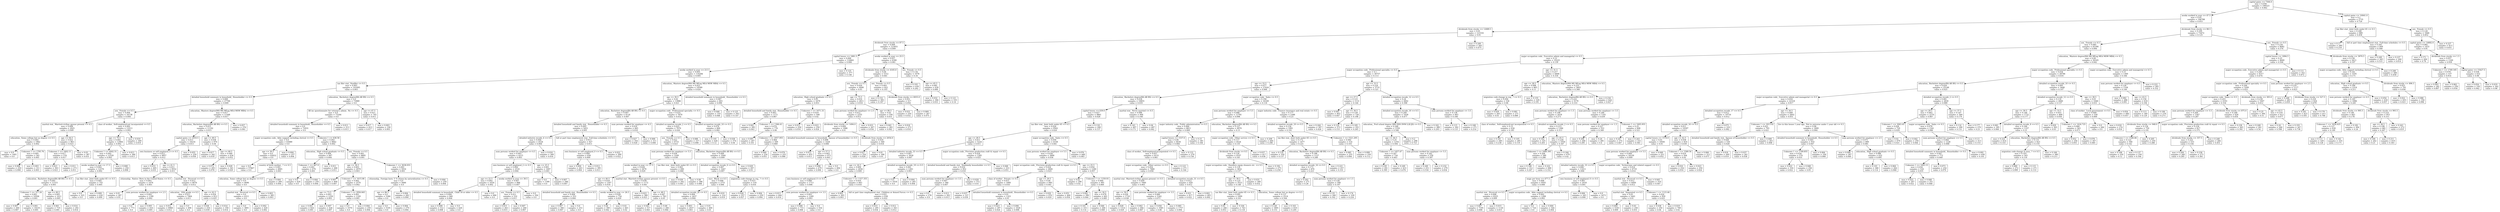 digraph Tree {
node [shape=box] ;
0 [label="capital gains <= 7364.0\nmse = 0.058\nsamples = 199523\nvalue = 0.062"] ;
1 [label="weeks worked in year <= 47.5\nmse = 0.05\nsamples = 196788\nvalue = 0.053"] ;
0 -> 1 [labeldistance=2.5, labelangle=45, headlabel="True"] ;
2 [label="dividends from stocks <= 12689.5\nmse = 0.01\nsamples = 123316\nvalue = 0.01"] ;
1 -> 2 ;
3 [label="dividends from stocks <= 87.5\nmse = 0.009\nsamples = 123051\nvalue = 0.009"] ;
2 -> 3 ;
4 [label="capital losses <= 1881.5\nmse = 0.006\nsamples = 116661\nvalue = 0.006"] ;
3 -> 4 ;
5 [label="weeks worked in year <= 23.5\nmse = 0.005\nsamples = 116284\nvalue = 0.005"] ;
4 -> 5 ;
6 [label="tax filer stat_ Nonfiler <= 0.5\nmse = 0.003\nsamples = 101695\nvalue = 0.003"] ;
5 -> 6 ;
7 [label="detailed household summary in household_ Householder <= 0.5\nmse = 0.009\nsamples = 27706\nvalue = 0.009"] ;
6 -> 7 ;
8 [label="sex_ Female <= 0.5\nmse = 0.004\nsamples = 16138\nvalue = 0.004"] ;
7 -> 8 ;
9 [label="marital stat_ Married-civilian spouse present <= 0.5\nmse = 0.008\nsamples = 2925\nvalue = 0.009"] ;
8 -> 9 ;
10 [label="education_ Some college but no degree <= 0.5\nmse = 0.002\nsamples = 1962\nvalue = 0.002"] ;
9 -> 10 ;
11 [label="mse = 0.0\nsamples = 1401\nvalue = 0.0"] ;
10 -> 11 ;
12 [label="Unknown 1 <= 1795.76\nmse = 0.005\nsamples = 561\nvalue = 0.005"] ;
10 -> 12 ;
13 [label="mse = 0.008\nsamples = 250\nvalue = 0.008"] ;
12 -> 13 ;
14 [label="mse = 0.003\nsamples = 311\nvalue = 0.003"] ;
12 -> 14 ;
15 [label="age <= 64.5\nmse = 0.022\nsamples = 963\nvalue = 0.023"] ;
9 -> 15 ;
16 [label="Unknown 1 <= 1602.11\nmse = 0.017\nsamples = 576\nvalue = 0.017"] ;
15 -> 16 ;
17 [label="mse = 0.023\nsamples = 303\nvalue = 0.023"] ;
16 -> 17 ;
18 [label="mse = 0.011\nsamples = 273\nvalue = 0.011"] ;
16 -> 18 ;
19 [label="mse = 0.03\nsamples = 387\nvalue = 0.031"] ;
15 -> 19 ;
20 [label="class of worker_ Self-employed-not incorporated <= 0.5\nmse = 0.002\nsamples = 13213\nvalue = 0.002"] ;
8 -> 20 ;
21 [label="age <= 79.5\nmse = 0.002\nsamples = 12904\nvalue = 0.002"] ;
20 -> 21 ;
22 [label="Unknown 1 <= 4042.51\nmse = 0.002\nsamples = 12520\nvalue = 0.002"] ;
21 -> 22 ;
23 [label="weeks worked in year <= 17.5\nmse = 0.002\nsamples = 12270\nvalue = 0.002"] ;
22 -> 23 ;
24 [label="education_ Bachelors degree(BA AB BS) <= 0.5\nmse = 0.001\nsamples = 11515\nvalue = 0.001"] ;
23 -> 24 ;
25 [label="Unknown 1 <= 317.24\nmse = 0.001\nsamples = 10504\nvalue = 0.001"] ;
24 -> 25 ;
26 [label="mse = 0.007\nsamples = 269\nvalue = 0.007"] ;
25 -> 26 ;
27 [label="mse = 0.001\nsamples = 10235\nvalue = 0.001"] ;
25 -> 27 ;
28 [label="age <= 49.5\nmse = 0.005\nsamples = 1011\nvalue = 0.005"] ;
24 -> 28 ;
29 [label="mse = 0.001\nsamples = 719\nvalue = 0.001"] ;
28 -> 29 ;
30 [label="mse = 0.014\nsamples = 292\nvalue = 0.014"] ;
28 -> 30 ;
31 [label="tax filer stat_ Joint both under 65 <= 0.5\nmse = 0.005\nsamples = 755\nvalue = 0.005"] ;
23 -> 31 ;
32 [label="mse = 0.0\nsamples = 325\nvalue = 0.0"] ;
31 -> 32 ;
33 [label="mse = 0.009\nsamples = 430\nvalue = 0.009"] ;
31 -> 33 ;
34 [label="mse = 0.008\nsamples = 250\nvalue = 0.008"] ;
22 -> 34 ;
35 [label="mse = 0.013\nsamples = 384\nvalue = 0.013"] ;
21 -> 35 ;
36 [label="mse = 0.019\nsamples = 309\nvalue = 0.019"] ;
20 -> 36 ;
37 [label="education_ Masters degree(MA MS MEng MEd MSW MBA) <= 0.5\nmse = 0.017\nsamples = 11568\nvalue = 0.017"] ;
7 -> 37 ;
38 [label="education_ Bachelors degree(BA AB BS) <= 0.5\nmse = 0.015\nsamples = 11192\nvalue = 0.015"] ;
37 -> 38 ;
39 [label="capital gains <= 2910.5\nmse = 0.013\nsamples = 10216\nvalue = 0.013"] ;
38 -> 39 ;
40 [label="own business or self employed_0 <= 0.5\nmse = 0.012\nsamples = 9957\nvalue = 0.012"] ;
39 -> 40 ;
41 [label="mse = 0.033\nsamples = 405\nvalue = 0.035"] ;
40 -> 41 ;
42 [label="age <= 41.5\nmse = 0.011\nsamples = 9552\nvalue = 0.011"] ;
40 -> 42 ;
43 [label="citizenship_ Native- Born in the United States <= 0.5\nmse = 0.003\nsamples = 1476\nvalue = 0.003"] ;
42 -> 43 ;
44 [label="mse = 0.01\nsamples = 287\nvalue = 0.01"] ;
43 -> 44 ;
45 [label="num persons worked for employer <= 2.5\nmse = 0.002\nsamples = 1189\nvalue = 0.002"] ;
43 -> 45 ;
46 [label="mse = 0.0\nsamples = 773\nvalue = 0.0"] ;
45 -> 46 ;
47 [label="mse = 0.005\nsamples = 416\nvalue = 0.005"] ;
45 -> 47 ;
48 [label="marital stat_ Divorced <= 0.5\nmse = 0.012\nsamples = 8076\nvalue = 0.012"] ;
42 -> 48 ;
49 [label="education_ 10th grade <= 0.5\nmse = 0.011\nsamples = 7464\nvalue = 0.011"] ;
48 -> 49 ;
50 [label="mse = 0.012\nsamples = 6968\nvalue = 0.012"] ;
49 -> 50 ;
51 [label="mse = 0.0\nsamples = 496\nvalue = 0.0"] ;
49 -> 51 ;
52 [label="age <= 62.5\nmse = 0.024\nsamples = 612\nvalue = 0.025"] ;
48 -> 52 ;
53 [label="mse = 0.038\nsamples = 254\nvalue = 0.039"] ;
52 -> 53 ;
54 [label="mse = 0.014\nsamples = 358\nvalue = 0.014"] ;
52 -> 54 ;
55 [label="mse = 0.055\nsamples = 259\nvalue = 0.058"] ;
39 -> 55 ;
56 [label="age <= 49.5\nmse = 0.038\nsamples = 976\nvalue = 0.04"] ;
38 -> 56 ;
57 [label="mse = 0.017\nsamples = 342\nvalue = 0.018"] ;
56 -> 57 ;
58 [label="age <= 68.5\nmse = 0.049\nsamples = 634\nvalue = 0.052"] ;
56 -> 58 ;
59 [label="mse = 0.072\nsamples = 293\nvalue = 0.078"] ;
58 -> 59 ;
60 [label="mse = 0.028\nsamples = 341\nvalue = 0.029"] ;
58 -> 60 ;
61 [label="mse = 0.057\nsamples = 376\nvalue = 0.061"] ;
37 -> 61 ;
62 [label="education_ Bachelors degree(BA AB BS) <= 0.5\nmse = 0.0\nsamples = 73989\nvalue = 0.0"] ;
6 -> 62 ;
63 [label="fill inc questionnaire for veteran's admin_ No <= 0.5\nmse = 0.0\nsamples = 73244\nvalue = 0.0"] ;
62 -> 63 ;
64 [label="detailed household summary in household_ Householder <= 0.5\nmse = 0.0\nsamples = 72931\nvalue = 0.0"] ;
63 -> 64 ;
65 [label="major occupation code_ Adm support including clerical <= 0.5\nmse = 0.0\nsamples = 63089\nvalue = 0.0"] ;
64 -> 65 ;
66 [label="age <= 30.5\nmse = 0.0\nsamples = 62832\nvalue = 0.0"] ;
65 -> 66 ;
67 [label="mse = 0.0\nsamples = 57867\nvalue = 0.0"] ;
66 -> 67 ;
68 [label="country of birth mother_ ? <= 0.5\nmse = 0.001\nsamples = 4965\nvalue = 0.001"] ;
66 -> 68 ;
69 [label="education_ Some college but no degree <= 0.5\nmse = 0.0\nsamples = 4696\nvalue = 0.0"] ;
68 -> 69 ;
70 [label="marital stat_ Divorced <= 0.5\nmse = 0.0\nsamples = 4311\nvalue = 0.0"] ;
69 -> 70 ;
71 [label="mse = 0.0\nsamples = 3891\nvalue = 0.0"] ;
70 -> 71 ;
72 [label="mse = 0.002\nsamples = 420\nvalue = 0.002"] ;
70 -> 72 ;
73 [label="mse = 0.003\nsamples = 385\nvalue = 0.003"] ;
69 -> 73 ;
74 [label="mse = 0.004\nsamples = 269\nvalue = 0.004"] ;
68 -> 74 ;
75 [label="mse = 0.004\nsamples = 257\nvalue = 0.004"] ;
65 -> 75 ;
76 [label="Unknown 1 <= 638.58\nmse = 0.002\nsamples = 9842\nvalue = 0.002"] ;
64 -> 76 ;
77 [label="education_ High school graduate <= 0.5\nmse = 0.004\nsamples = 947\nvalue = 0.004"] ;
76 -> 77 ;
78 [label="Unknown 1 <= 467.9\nmse = 0.001\nsamples = 679\nvalue = 0.001"] ;
77 -> 78 ;
79 [label="mse = 0.0\nsamples = 429\nvalue = 0.0"] ;
78 -> 79 ;
80 [label="mse = 0.004\nsamples = 250\nvalue = 0.004"] ;
78 -> 80 ;
81 [label="mse = 0.011\nsamples = 268\nvalue = 0.011"] ;
77 -> 81 ;
82 [label="sex_ Female <= 0.5\nmse = 0.001\nsamples = 8895\nvalue = 0.001"] ;
76 -> 82 ;
83 [label="age <= 36.5\nmse = 0.003\nsamples = 2979\nvalue = 0.003"] ;
82 -> 83 ;
84 [label="mse = 0.007\nsamples = 409\nvalue = 0.007"] ;
83 -> 84 ;
85 [label="Unknown 1 <= 1615.08\nmse = 0.002\nsamples = 2570\nvalue = 0.002"] ;
83 -> 85 ;
86 [label="age <= 73.5\nmse = 0.003\nsamples = 1250\nvalue = 0.003"] ;
85 -> 86 ;
87 [label="mse = 0.001\nsamples = 824\nvalue = 0.001"] ;
86 -> 87 ;
88 [label="mse = 0.007\nsamples = 426\nvalue = 0.007"] ;
86 -> 88 ;
89 [label="Unknown 1 <= 2956.845\nmse = 0.001\nsamples = 1320\nvalue = 0.001"] ;
85 -> 89 ;
90 [label="mse = 0.0\nsamples = 1070\nvalue = 0.0"] ;
89 -> 90 ;
91 [label="mse = 0.004\nsamples = 250\nvalue = 0.004"] ;
89 -> 91 ;
92 [label="Unknown 1 <= 3638.055\nmse = 0.001\nsamples = 5916\nvalue = 0.001"] ;
82 -> 92 ;
93 [label="citizenship_ Foreign born- U S citizen by naturalization <= 0.5\nmse = 0.0\nsamples = 5666\nvalue = 0.0"] ;
92 -> 93 ;
94 [label="age <= 86.5\nmse = 0.0\nsamples = 5384\nvalue = 0.0"] ;
93 -> 94 ;
95 [label="mse = 0.0\nsamples = 5105\nvalue = 0.0"] ;
94 -> 95 ;
96 [label="mse = 0.004\nsamples = 279\nvalue = 0.004"] ;
94 -> 96 ;
97 [label="mse = 0.004\nsamples = 282\nvalue = 0.004"] ;
93 -> 97 ;
98 [label="mse = 0.004\nsamples = 250\nvalue = 0.004"] ;
92 -> 98 ;
99 [label="mse = 0.013\nsamples = 313\nvalue = 0.013"] ;
63 -> 99 ;
100 [label="age <= 47.5\nmse = 0.011\nsamples = 745\nvalue = 0.011"] ;
62 -> 100 ;
101 [label="mse = 0.017\nsamples = 415\nvalue = 0.017"] ;
100 -> 101 ;
102 [label="mse = 0.003\nsamples = 330\nvalue = 0.003"] ;
100 -> 102 ;
103 [label="education_ Masters degree(MA MS MEng MEd MSW MBA) <= 0.5\nmse = 0.023\nsamples = 14589\nvalue = 0.024"] ;
5 -> 103 ;
104 [label="age <= 30.5\nmse = 0.02\nsamples = 13986\nvalue = 0.021"] ;
103 -> 104 ;
105 [label="education_ Bachelors degree(BA AB BS) <= 0.5\nmse = 0.007\nsamples = 6116\nvalue = 0.007"] ;
104 -> 105 ;
106 [label="detailed household and family stat_ Householder <= 0.5\nmse = 0.005\nsamples = 5451\nvalue = 0.005"] ;
105 -> 106 ;
107 [label="detailed industry recode_4 <= 0.5\nmse = 0.004\nsamples = 4524\nvalue = 0.004"] ;
106 -> 107 ;
108 [label="num persons worked for employer <= 4.5\nmse = 0.003\nsamples = 4215\nvalue = 0.003"] ;
107 -> 108 ;
109 [label="own business or self employed_2 <= 0.5\nmse = 0.004\nsamples = 2518\nvalue = 0.004"] ;
108 -> 109 ;
110 [label="age <= 22.5\nmse = 0.002\nsamples = 1630\nvalue = 0.002"] ;
109 -> 110 ;
111 [label="detailed household summary in household_ Child 18 or older <= 0.5\nmse = 0.004\nsamples = 940\nvalue = 0.004"] ;
110 -> 111 ;
112 [label="mse = 0.008\nsamples = 512\nvalue = 0.008"] ;
111 -> 112 ;
113 [label="mse = 0.0\nsamples = 428\nvalue = 0.0"] ;
111 -> 113 ;
114 [label="mse = 0.0\nsamples = 690\nvalue = 0.0"] ;
110 -> 114 ;
115 [label="weeks worked in year <= 39.5\nmse = 0.007\nsamples = 888\nvalue = 0.007"] ;
109 -> 115 ;
116 [label="sex_ Female <= 0.5\nmse = 0.011\nsamples = 532\nvalue = 0.011"] ;
115 -> 116 ;
117 [label="mse = 0.015\nsamples = 263\nvalue = 0.015"] ;
116 -> 117 ;
118 [label="mse = 0.007\nsamples = 269\nvalue = 0.007"] ;
116 -> 118 ;
119 [label="mse = 0.0\nsamples = 356\nvalue = 0.0"] ;
115 -> 119 ;
120 [label="age <= 25.5\nmse = 0.001\nsamples = 1697\nvalue = 0.001"] ;
108 -> 120 ;
121 [label="mse = 0.0\nsamples = 1399\nvalue = 0.0"] ;
120 -> 121 ;
122 [label="mse = 0.007\nsamples = 298\nvalue = 0.007"] ;
120 -> 122 ;
123 [label="mse = 0.016\nsamples = 309\nvalue = 0.016"] ;
107 -> 123 ;
124 [label="full or part time employment stat_ Full-time schedules <= 0.5\nmse = 0.013\nsamples = 927\nvalue = 0.013"] ;
106 -> 124 ;
125 [label="own business or self employed_0 <= 0.5\nmse = 0.009\nsamples = 658\nvalue = 0.009"] ;
124 -> 125 ;
126 [label="mse = 0.004\nsamples = 263\nvalue = 0.004"] ;
125 -> 126 ;
127 [label="mse = 0.012\nsamples = 395\nvalue = 0.013"] ;
125 -> 127 ;
128 [label="mse = 0.022\nsamples = 269\nvalue = 0.022"] ;
124 -> 128 ;
129 [label="num persons worked for employer <= 4.5\nmse = 0.018\nsamples = 665\nvalue = 0.018"] ;
105 -> 129 ;
130 [label="mse = 0.027\nsamples = 354\nvalue = 0.028"] ;
129 -> 130 ;
131 [label="mse = 0.006\nsamples = 311\nvalue = 0.006"] ;
129 -> 131 ;
132 [label="major occupation code_ Professional specialty <= 0.5\nmse = 0.031\nsamples = 7870\nvalue = 0.032"] ;
104 -> 132 ;
133 [label="detailed occupation recode_2 <= 0.5\nmse = 0.025\nsamples = 7070\nvalue = 0.026"] ;
132 -> 133 ;
134 [label="sex_ Female <= 0.5\nmse = 0.022\nsamples = 6733\nvalue = 0.023"] ;
133 -> 134 ;
135 [label="num persons worked for employer <= 5.5\nmse = 0.036\nsamples = 3169\nvalue = 0.038"] ;
134 -> 135 ;
136 [label="weeks worked in year <= 37.5\nmse = 0.028\nsamples = 2479\nvalue = 0.029"] ;
135 -> 136 ;
137 [label="age <= 40.5\nmse = 0.018\nsamples = 1307\nvalue = 0.018"] ;
136 -> 137 ;
138 [label="detailed household and family stat_ Householder <= 0.5\nmse = 0.004\nsamples = 553\nvalue = 0.004"] ;
137 -> 138 ;
139 [label="mse = 0.007\nsamples = 300\nvalue = 0.007"] ;
138 -> 139 ;
140 [label="mse = 0.0\nsamples = 253\nvalue = 0.0"] ;
138 -> 140 ;
141 [label="weeks worked in year <= 26.5\nmse = 0.028\nsamples = 754\nvalue = 0.029"] ;
137 -> 141 ;
142 [label="mse = 0.04\nsamples = 309\nvalue = 0.042"] ;
141 -> 142 ;
143 [label="mse = 0.02\nsamples = 445\nvalue = 0.02"] ;
141 -> 143 ;
144 [label="marital stat_ Married-civilian spouse present <= 0.5\nmse = 0.039\nsamples = 1172\nvalue = 0.041"] ;
136 -> 144 ;
145 [label="mse = 0.023\nsamples = 389\nvalue = 0.023"] ;
144 -> 145 ;
146 [label="age <= 48.5\nmse = 0.047\nsamples = 783\nvalue = 0.05"] ;
144 -> 146 ;
147 [label="mse = 0.041\nsamples = 517\nvalue = 0.043"] ;
146 -> 147 ;
148 [label="mse = 0.06\nsamples = 266\nvalue = 0.064"] ;
146 -> 148 ;
149 [label="tax filer stat_ Joint both under 65 <= 0.5\nmse = 0.063\nsamples = 690\nvalue = 0.068"] ;
135 -> 149 ;
150 [label="mse = 0.039\nsamples = 292\nvalue = 0.041"] ;
149 -> 150 ;
151 [label="mse = 0.08\nsamples = 398\nvalue = 0.088"] ;
149 -> 151 ;
152 [label="education_ Bachelors degree(BA AB BS) <= 0.5\nmse = 0.009\nsamples = 3564\nvalue = 0.009"] ;
134 -> 152 ;
153 [label="detailed occupation recode_0 <= 0.5\nmse = 0.007\nsamples = 3267\nvalue = 0.007"] ;
152 -> 153 ;
154 [label="race_ Black <= 0.5\nmse = 0.006\nsamples = 2751\nvalue = 0.006"] ;
153 -> 154 ;
155 [label="detailed occupation recode_26 <= 0.5\nmse = 0.004\nsamples = 2437\nvalue = 0.004"] ;
154 -> 155 ;
156 [label="mse = 0.003\nsamples = 2037\nvalue = 0.003"] ;
155 -> 156 ;
157 [label="mse = 0.01\nsamples = 400\nvalue = 0.01"] ;
155 -> 157 ;
158 [label="mse = 0.019\nsamples = 314\nvalue = 0.019"] ;
154 -> 158 ;
159 [label="migration code-change in reg_ ? <= 0.5\nmse = 0.015\nsamples = 516\nvalue = 0.016"] ;
153 -> 159 ;
160 [label="mse = 0.026\nsamples = 257\nvalue = 0.027"] ;
159 -> 160 ;
161 [label="mse = 0.004\nsamples = 259\nvalue = 0.004"] ;
159 -> 161 ;
162 [label="mse = 0.029\nsamples = 297\nvalue = 0.03"] ;
152 -> 162 ;
163 [label="mse = 0.088\nsamples = 337\nvalue = 0.098"] ;
133 -> 163 ;
164 [label="detailed occupation recode_10 <= 0.5\nmse = 0.076\nsamples = 800\nvalue = 0.082"] ;
132 -> 164 ;
165 [label="mse = 0.105\nsamples = 426\nvalue = 0.12"] ;
164 -> 165 ;
166 [label="mse = 0.038\nsamples = 374\nvalue = 0.04"] ;
164 -> 166 ;
167 [label="detailed household summary in household_ Householder <= 0.5\nmse = 0.087\nsamples = 603\nvalue = 0.096"] ;
103 -> 167 ;
168 [label="mse = 0.046\nsamples = 310\nvalue = 0.048"] ;
167 -> 168 ;
169 [label="mse = 0.125\nsamples = 293\nvalue = 0.147"] ;
167 -> 169 ;
170 [label="mse = 0.125\nsamples = 377\nvalue = 0.146"] ;
4 -> 170 ;
171 [label="weeks worked in year <= 25.5\nmse = 0.057\nsamples = 6390\nvalue = 0.061"] ;
3 -> 171 ;
172 [label="dividends from stocks <= 4165.0\nmse = 0.04\nsamples = 5312\nvalue = 0.041"] ;
171 -> 172 ;
173 [label="sex_ Female <= 0.5\nmse = 0.029\nsamples = 4490\nvalue = 0.03"] ;
172 -> 173 ;
174 [label="education_ High school graduate <= 0.5\nmse = 0.05\nsamples = 1679\nvalue = 0.053"] ;
173 -> 174 ;
175 [label="detailed household and family stat_ Householder <= 0.5\nmse = 0.063\nsamples = 1171\nvalue = 0.067"] ;
174 -> 175 ;
176 [label="mse = 0.041\nsamples = 395\nvalue = 0.043"] ;
175 -> 176 ;
177 [label="Unknown 1 <= 1366.43\nmse = 0.074\nsamples = 776\nvalue = 0.08"] ;
175 -> 177 ;
178 [label="mse = 0.091\nsamples = 267\nvalue = 0.101"] ;
177 -> 178 ;
179 [label="Unknown 1 <= 2057.955\nmse = 0.064\nsamples = 509\nvalue = 0.069"] ;
177 -> 179 ;
180 [label="mse = 0.049\nsamples = 254\nvalue = 0.051"] ;
179 -> 180 ;
181 [label="mse = 0.079\nsamples = 255\nvalue = 0.086"] ;
179 -> 181 ;
182 [label="Unknown 1 <= 1671.33\nmse = 0.019\nsamples = 508\nvalue = 0.02"] ;
174 -> 182 ;
183 [label="mse = 0.015\nsamples = 258\nvalue = 0.016"] ;
182 -> 183 ;
184 [label="mse = 0.023\nsamples = 250\nvalue = 0.024"] ;
182 -> 184 ;
185 [label="age <= 75.5\nmse = 0.016\nsamples = 2811\nvalue = 0.016"] ;
173 -> 185 ;
186 [label="num persons worked for employer <= 2.5\nmse = 0.012\nsamples = 2255\nvalue = 0.012"] ;
185 -> 186 ;
187 [label="dividends from stocks <= 1494.0\nmse = 0.009\nsamples = 1988\nvalue = 0.01"] ;
186 -> 187 ;
188 [label="detailed household summary in household_ Spouse of householder <= 0.5\nmse = 0.006\nsamples = 1428\nvalue = 0.006"] ;
187 -> 188 ;
189 [label="mse = 0.013\nsamples = 455\nvalue = 0.013"] ;
188 -> 189 ;
190 [label="age <= 57.5\nmse = 0.003\nsamples = 973\nvalue = 0.003"] ;
188 -> 190 ;
191 [label="mse = 0.006\nsamples = 479\nvalue = 0.006"] ;
190 -> 191 ;
192 [label="mse = 0.0\nsamples = 494\nvalue = 0.0"] ;
190 -> 192 ;
193 [label="dividends from stocks <= 2054.0\nmse = 0.018\nsamples = 560\nvalue = 0.018"] ;
187 -> 193 ;
194 [label="mse = 0.027\nsamples = 254\nvalue = 0.028"] ;
193 -> 194 ;
195 [label="mse = 0.01\nsamples = 306\nvalue = 0.01"] ;
193 -> 195 ;
196 [label="mse = 0.033\nsamples = 267\nvalue = 0.034"] ;
186 -> 196 ;
197 [label="age <= 80.5\nmse = 0.03\nsamples = 556\nvalue = 0.031"] ;
185 -> 197 ;
198 [label="mse = 0.041\nsamples = 283\nvalue = 0.042"] ;
197 -> 198 ;
199 [label="mse = 0.018\nsamples = 273\nvalue = 0.018"] ;
197 -> 199 ;
200 [label="sex_ Female <= 0.5\nmse = 0.093\nsamples = 822\nvalue = 0.103"] ;
172 -> 200 ;
201 [label="mse = 0.152\nsamples = 305\nvalue = 0.187"] ;
200 -> 201 ;
202 [label="dividends from stocks <= 6935.0\nmse = 0.051\nsamples = 517\nvalue = 0.054"] ;
200 -> 202 ;
203 [label="mse = 0.031\nsamples = 250\nvalue = 0.032"] ;
202 -> 203 ;
204 [label="mse = 0.069\nsamples = 267\nvalue = 0.075"] ;
202 -> 204 ;
205 [label="sex_ Female <= 0.5\nmse = 0.134\nsamples = 1078\nvalue = 0.16"] ;
171 -> 205 ;
206 [label="mse = 0.193\nsamples = 439\nvalue = 0.262"] ;
205 -> 206 ;
207 [label="age <= 45.5\nmse = 0.081\nsamples = 639\nvalue = 0.089"] ;
205 -> 207 ;
208 [label="mse = 0.032\nsamples = 304\nvalue = 0.033"] ;
207 -> 208 ;
209 [label="mse = 0.121\nsamples = 335\nvalue = 0.14"] ;
207 -> 209 ;
210 [label="mse = 0.249\nsamples = 265\nvalue = 0.475"] ;
2 -> 210 ;
211 [label="dividends from stocks <= 88.5\nmse = 0.109\nsamples = 73472\nvalue = 0.125"] ;
1 -> 211 ;
212 [label="sex_ Female <= 0.5\nmse = 0.085\nsamples = 65390\nvalue = 0.094"] ;
211 -> 212 ;
213 [label="major occupation code_ Executive admin and managerial <= 0.5\nmse = 0.12\nsamples = 35225\nvalue = 0.139"] ;
212 -> 213 ;
214 [label="major occupation code_ Professional specialty <= 0.5\nmse = 0.1\nsamples = 30757\nvalue = 0.113"] ;
213 -> 214 ;
215 [label="age <= 33.5\nmse = 0.077\nsamples = 27024\nvalue = 0.084"] ;
214 -> 215 ;
216 [label="education_ Bachelors degree(BA AB BS) <= 0.5\nmse = 0.034\nsamples = 10855\nvalue = 0.035"] ;
215 -> 216 ;
217 [label="capital losses <= 639.0\nmse = 0.027\nsamples = 9861\nvalue = 0.028"] ;
216 -> 217 ;
218 [label="tax filer stat_ Joint both under 65 <= 0.5\nmse = 0.024\nsamples = 9562\nvalue = 0.024"] ;
217 -> 218 ;
219 [label="age <= 28.5\nmse = 0.011\nsamples = 5224\nvalue = 0.011"] ;
218 -> 219 ;
220 [label="detailed industry recode_33 <= 0.5\nmse = 0.007\nsamples = 3939\nvalue = 0.007"] ;
219 -> 220 ;
221 [label="age <= 24.5\nmse = 0.009\nsamples = 2656\nvalue = 0.009"] ;
220 -> 221 ;
222 [label="own business or self employed_0 <= 0.5\nmse = 0.006\nsamples = 1713\nvalue = 0.006"] ;
221 -> 222 ;
223 [label="mse = 0.013\nsamples = 444\nvalue = 0.014"] ;
222 -> 223 ;
224 [label="num persons worked for employer <= 3.5\nmse = 0.003\nsamples = 1269\nvalue = 0.003"] ;
222 -> 224 ;
225 [label="mse = 0.006\nsamples = 715\nvalue = 0.006"] ;
224 -> 225 ;
226 [label="mse = 0.0\nsamples = 554\nvalue = 0.0"] ;
224 -> 226 ;
227 [label="Unknown 1 <= 1327.355\nmse = 0.016\nsamples = 943\nvalue = 0.016"] ;
221 -> 227 ;
228 [label="mse = 0.003\nsamples = 305\nvalue = 0.003"] ;
227 -> 228 ;
229 [label="full or part time employment stat_ Children or Armed Forces <= 0.5\nmse = 0.021\nsamples = 638\nvalue = 0.022"] ;
227 -> 229 ;
230 [label="mse = 0.033\nsamples = 295\nvalue = 0.034"] ;
229 -> 230 ;
231 [label="mse = 0.012\nsamples = 343\nvalue = 0.012"] ;
229 -> 231 ;
232 [label="detailed occupation recode_19 <= 0.5\nmse = 0.001\nsamples = 1283\nvalue = 0.001"] ;
220 -> 232 ;
233 [label="mse = 0.0\nsamples = 1018\nvalue = 0.0"] ;
232 -> 233 ;
234 [label="mse = 0.004\nsamples = 265\nvalue = 0.004"] ;
232 -> 234 ;
235 [label="major occupation code_ Precision production craft & repair <= 0.5\nmse = 0.024\nsamples = 1285\nvalue = 0.025"] ;
219 -> 235 ;
236 [label="detailed household and family stat_ Nonfamily householder <= 0.5\nmse = 0.016\nsamples = 952\nvalue = 0.016"] ;
235 -> 236 ;
237 [label="num persons worked for employer <= 3.5\nmse = 0.007\nsamples = 580\nvalue = 0.007"] ;
236 -> 237 ;
238 [label="mse = 0.0\nsamples = 278\nvalue = 0.0"] ;
237 -> 238 ;
239 [label="mse = 0.013\nsamples = 302\nvalue = 0.013"] ;
237 -> 239 ;
240 [label="mse = 0.029\nsamples = 372\nvalue = 0.03"] ;
236 -> 240 ;
241 [label="mse = 0.048\nsamples = 333\nvalue = 0.051"] ;
235 -> 241 ;
242 [label="major occupation code_ Sales <= 0.5\nmse = 0.039\nsamples = 4338\nvalue = 0.041"] ;
218 -> 242 ;
243 [label="num persons worked for employer <= 5.5\nmse = 0.034\nsamples = 3890\nvalue = 0.036"] ;
242 -> 243 ;
244 [label="major occupation code_ Precision production craft & repair <= 0.5\nmse = 0.024\nsamples = 2600\nvalue = 0.025"] ;
243 -> 244 ;
245 [label="class of worker_ Private <= 0.5\nmse = 0.015\nsamples = 1660\nvalue = 0.016"] ;
244 -> 245 ;
246 [label="mse = 0.037\nsamples = 337\nvalue = 0.039"] ;
245 -> 246 ;
247 [label="detailed household summary in household_ Householder <= 0.5\nmse = 0.01\nsamples = 1323\nvalue = 0.01"] ;
245 -> 247 ;
248 [label="mse = 0.023\nsamples = 297\nvalue = 0.024"] ;
247 -> 248 ;
249 [label="mse = 0.006\nsamples = 1026\nvalue = 0.006"] ;
247 -> 249 ;
250 [label="age <= 29.5\nmse = 0.04\nsamples = 940\nvalue = 0.041"] ;
244 -> 250 ;
251 [label="mse = 0.029\nsamples = 476\nvalue = 0.029"] ;
250 -> 251 ;
252 [label="mse = 0.051\nsamples = 464\nvalue = 0.054"] ;
250 -> 252 ;
253 [label="age <= 25.5\nmse = 0.054\nsamples = 1290\nvalue = 0.057"] ;
243 -> 253 ;
254 [label="mse = 0.02\nsamples = 299\nvalue = 0.02"] ;
253 -> 254 ;
255 [label="Unknown 1 <= 1259.93\nmse = 0.064\nsamples = 991\nvalue = 0.069"] ;
253 -> 255 ;
256 [label="mse = 0.042\nsamples = 390\nvalue = 0.044"] ;
255 -> 256 ;
257 [label="age <= 30.5\nmse = 0.078\nsamples = 601\nvalue = 0.085"] ;
255 -> 257 ;
258 [label="mse = 0.101\nsamples = 333\nvalue = 0.114"] ;
257 -> 258 ;
259 [label="mse = 0.046\nsamples = 268\nvalue = 0.049"] ;
257 -> 259 ;
260 [label="mse = 0.076\nsamples = 448\nvalue = 0.083"] ;
242 -> 260 ;
261 [label="mse = 0.118\nsamples = 299\nvalue = 0.137"] ;
217 -> 261 ;
262 [label="marital stat_ Never married <= 0.5\nmse = 0.096\nsamples = 994\nvalue = 0.108"] ;
216 -> 262 ;
263 [label="mse = 0.143\nsamples = 497\nvalue = 0.173"] ;
262 -> 263 ;
264 [label="mse = 0.04\nsamples = 497\nvalue = 0.042"] ;
262 -> 264 ;
265 [label="major occupation code_ Sales <= 0.5\nmse = 0.104\nsamples = 16169\nvalue = 0.118"] ;
215 -> 265 ;
266 [label="num persons worked for employer <= 5.5\nmse = 0.088\nsamples = 13781\nvalue = 0.098"] ;
265 -> 266 ;
267 [label="major industry code_ Public administration <= 0.5\nmse = 0.064\nsamples = 8811\nvalue = 0.069"] ;
266 -> 267 ;
268 [label="capital losses <= 1537.0\nmse = 0.06\nsamples = 8430\nvalue = 0.064"] ;
267 -> 268 ;
269 [label="class of worker_ Self-employed-incorporated <= 0.5\nmse = 0.057\nsamples = 8151\nvalue = 0.061"] ;
268 -> 269 ;
270 [label="major occupation code_ Other service <= 0.5\nmse = 0.054\nsamples = 7880\nvalue = 0.058"] ;
269 -> 270 ;
271 [label="marital stat_ Married-civilian spouse present <= 0.5\nmse = 0.059\nsamples = 7060\nvalue = 0.063"] ;
270 -> 271 ;
272 [label="age <= 50.5\nmse = 0.036\nsamples = 1718\nvalue = 0.038"] ;
271 -> 272 ;
273 [label="mse = 0.028\nsamples = 1314\nvalue = 0.029"] ;
272 -> 273 ;
274 [label="mse = 0.062\nsamples = 404\nvalue = 0.067"] ;
272 -> 274 ;
275 [label="num persons worked for employer <= 3.5\nmse = 0.066\nsamples = 5342\nvalue = 0.071"] ;
271 -> 275 ;
276 [label="mse = 0.056\nsamples = 3585\nvalue = 0.06"] ;
275 -> 276 ;
277 [label="mse = 0.085\nsamples = 1757\nvalue = 0.094"] ;
275 -> 277 ;
278 [label="detailed occupation recode_31 <= 0.5\nmse = 0.012\nsamples = 820\nvalue = 0.012"] ;
270 -> 278 ;
279 [label="mse = 0.021\nsamples = 417\nvalue = 0.022"] ;
278 -> 279 ;
280 [label="mse = 0.002\nsamples = 403\nvalue = 0.002"] ;
278 -> 280 ;
281 [label="mse = 0.123\nsamples = 271\nvalue = 0.144"] ;
269 -> 281 ;
282 [label="mse = 0.133\nsamples = 279\nvalue = 0.158"] ;
268 -> 282 ;
283 [label="mse = 0.15\nsamples = 381\nvalue = 0.184"] ;
267 -> 283 ;
284 [label="education_ Bachelors degree(BA AB BS) <= 0.5\nmse = 0.127\nsamples = 4970\nvalue = 0.15"] ;
266 -> 284 ;
285 [label="major occupation code_ Other service <= 0.5\nmse = 0.117\nsamples = 4524\nvalue = 0.135"] ;
284 -> 285 ;
286 [label="dividends from stocks <= 0.5\nmse = 0.124\nsamples = 4107\nvalue = 0.145"] ;
285 -> 286 ;
287 [label="major occupation code_ Handlers equip cleaners etc  <= 0.5\nmse = 0.118\nsamples = 3832\nvalue = 0.137"] ;
286 -> 287 ;
288 [label="age <= 39.5\nmse = 0.125\nsamples = 3523\nvalue = 0.146"] ;
287 -> 288 ;
289 [label="tax filer stat_ Joint both under 65 <= 0.5\nmse = 0.091\nsamples = 1009\nvalue = 0.101"] ;
288 -> 289 ;
290 [label="mse = 0.05\nsamples = 266\nvalue = 0.053"] ;
289 -> 290 ;
291 [label="mse = 0.104\nsamples = 743\nvalue = 0.118"] ;
289 -> 291 ;
292 [label="education_ Some college but no degree <= 0.5\nmse = 0.137\nsamples = 2514\nvalue = 0.164"] ;
288 -> 292 ;
293 [label="mse = 0.128\nsamples = 1895\nvalue = 0.151"] ;
292 -> 293 ;
294 [label="mse = 0.163\nsamples = 619\nvalue = 0.205"] ;
292 -> 294 ;
295 [label="mse = 0.031\nsamples = 309\nvalue = 0.032"] ;
287 -> 295 ;
296 [label="mse = 0.192\nsamples = 275\nvalue = 0.258"] ;
286 -> 296 ;
297 [label="mse = 0.037\nsamples = 417\nvalue = 0.038"] ;
285 -> 297 ;
298 [label="mse = 0.208\nsamples = 446\nvalue = 0.296"] ;
284 -> 298 ;
299 [label="major industry code_ Finance insurance and real estate <= 0.5\nmse = 0.177\nsamples = 2388\nvalue = 0.23"] ;
265 -> 299 ;
300 [label="detailed occupation recode_19 <= 0.5\nmse = 0.154\nsamples = 1991\nvalue = 0.191"] ;
299 -> 300 ;
301 [label="tax filer stat_ Joint both under 65 <= 0.5\nmse = 0.172\nsamples = 1477\nvalue = 0.221"] ;
300 -> 301 ;
302 [label="mse = 0.118\nsamples = 350\nvalue = 0.137"] ;
301 -> 302 ;
303 [label="education_ Bachelors degree(BA AB BS) <= 0.5\nmse = 0.186\nsamples = 1127\nvalue = 0.248"] ;
301 -> 303 ;
304 [label="detailed occupation recode_16 <= 0.5\nmse = 0.173\nsamples = 870\nvalue = 0.223"] ;
303 -> 304 ;
305 [label="mse = 0.202\nsamples = 271\nvalue = 0.28"] ;
304 -> 305 ;
306 [label="num persons worked for employer <= 1.5\nmse = 0.158\nsamples = 599\nvalue = 0.197"] ;
304 -> 306 ;
307 [label="mse = 0.135\nsamples = 260\nvalue = 0.162"] ;
306 -> 307 ;
308 [label="mse = 0.174\nsamples = 339\nvalue = 0.224"] ;
306 -> 308 ;
309 [label="mse = 0.221\nsamples = 257\nvalue = 0.331"] ;
303 -> 309 ;
310 [label="Unknown 1 <= 1521.295\nmse = 0.092\nsamples = 514\nvalue = 0.103"] ;
300 -> 310 ;
311 [label="mse = 0.085\nsamples = 255\nvalue = 0.094"] ;
310 -> 311 ;
312 [label="mse = 0.099\nsamples = 259\nvalue = 0.112"] ;
310 -> 312 ;
313 [label="mse = 0.244\nsamples = 397\nvalue = 0.426"] ;
299 -> 313 ;
314 [label="age <= 33.5\nmse = 0.218\nsamples = 3733\nvalue = 0.321"] ;
214 -> 314 ;
315 [label="age <= 27.5\nmse = 0.123\nsamples = 1131\nvalue = 0.144"] ;
314 -> 315 ;
316 [label="mse = 0.045\nsamples = 403\nvalue = 0.047"] ;
315 -> 316 ;
317 [label="age <= 30.5\nmse = 0.159\nsamples = 728\nvalue = 0.198"] ;
315 -> 317 ;
318 [label="mse = 0.129\nsamples = 373\nvalue = 0.153"] ;
317 -> 318 ;
319 [label="mse = 0.185\nsamples = 355\nvalue = 0.245"] ;
317 -> 319 ;
320 [label="detailed occupation recode_12 <= 0.5\nmse = 0.24\nsamples = 2602\nvalue = 0.398"] ;
314 -> 320 ;
321 [label="detailed occupation recode_10 <= 0.5\nmse = 0.249\nsamples = 1939\nvalue = 0.477"] ;
320 -> 321 ;
322 [label="education_ Prof school degree (MD DDS DVM LLB JD) <= 0.5\nmse = 0.248\nsamples = 1550\nvalue = 0.546"] ;
321 -> 322 ;
323 [label="age <= 44.5\nmse = 0.25\nsamples = 1254\nvalue = 0.504"] ;
322 -> 323 ;
324 [label="Unknown 1 <= 1457.47\nmse = 0.247\nsamples = 724\nvalue = 0.443"] ;
323 -> 324 ;
325 [label="mse = 0.239\nsamples = 291\nvalue = 0.395"] ;
324 -> 325 ;
326 [label="mse = 0.249\nsamples = 433\nvalue = 0.476"] ;
324 -> 326 ;
327 [label="num persons worked for employer <= 5.5\nmse = 0.242\nsamples = 530\nvalue = 0.587"] ;
323 -> 327 ;
328 [label="mse = 0.249\nsamples = 251\nvalue = 0.534"] ;
327 -> 328 ;
329 [label="mse = 0.232\nsamples = 279\nvalue = 0.634"] ;
327 -> 329 ;
330 [label="mse = 0.2\nsamples = 296\nvalue = 0.723"] ;
322 -> 330 ;
331 [label="mse = 0.162\nsamples = 389\nvalue = 0.203"] ;
321 -> 331 ;
332 [label="num persons worked for employer <= 3.5\nmse = 0.138\nsamples = 663\nvalue = 0.166"] ;
320 -> 332 ;
333 [label="mse = 0.115\nsamples = 392\nvalue = 0.133"] ;
332 -> 333 ;
334 [label="mse = 0.168\nsamples = 271\nvalue = 0.214"] ;
332 -> 334 ;
335 [label="age <= 31.5\nmse = 0.217\nsamples = 4468\nvalue = 0.318"] ;
213 -> 335 ;
336 [label="age <= 28.5\nmse = 0.098\nsamples = 865\nvalue = 0.11"] ;
335 -> 336 ;
337 [label="migration code-change in reg_ ? <= 0.5\nmse = 0.056\nsamples = 536\nvalue = 0.06"] ;
336 -> 337 ;
338 [label="mse = 0.029\nsamples = 265\nvalue = 0.03"] ;
337 -> 338 ;
339 [label="mse = 0.081\nsamples = 271\nvalue = 0.089"] ;
337 -> 339 ;
340 [label="mse = 0.155\nsamples = 329\nvalue = 0.191"] ;
336 -> 340 ;
341 [label="education_ Masters degree(MA MS MEng MEd MSW MBA) <= 0.5\nmse = 0.233\nsamples = 3603\nvalue = 0.368"] ;
335 -> 341 ;
342 [label="education_ Bachelors degree(BA AB BS) <= 0.5\nmse = 0.222\nsamples = 3179\nvalue = 0.333"] ;
341 -> 342 ;
343 [label="num persons worked for employer <= 1.5\nmse = 0.198\nsamples = 2018\nvalue = 0.273"] ;
342 -> 343 ;
344 [label="class of worker_ Self-employed-not incorporated <= 0.5\nmse = 0.15\nsamples = 634\nvalue = 0.185"] ;
343 -> 344 ;
345 [label="mse = 0.181\nsamples = 349\nvalue = 0.238"] ;
344 -> 345 ;
346 [label="mse = 0.105\nsamples = 285\nvalue = 0.119"] ;
344 -> 346 ;
347 [label="detailed occupation recode_2 <= 0.5\nmse = 0.215\nsamples = 1384\nvalue = 0.313"] ;
343 -> 347 ;
348 [label="mse = 0.162\nsamples = 325\nvalue = 0.203"] ;
347 -> 348 ;
349 [label="age <= 45.5\nmse = 0.226\nsamples = 1059\nvalue = 0.347"] ;
347 -> 349 ;
350 [label="Unknown 1 <= 1680.395\nmse = 0.204\nsamples = 580\nvalue = 0.286"] ;
349 -> 350 ;
351 [label="mse = 0.186\nsamples = 312\nvalue = 0.247"] ;
350 -> 351 ;
352 [label="mse = 0.222\nsamples = 268\nvalue = 0.332"] ;
350 -> 352 ;
353 [label="mse = 0.244\nsamples = 479\nvalue = 0.42"] ;
349 -> 353 ;
354 [label="num persons worked for employer <= 3.5\nmse = 0.246\nsamples = 1161\nvalue = 0.439"] ;
342 -> 354 ;
355 [label="num persons worked for employer <= 1.5\nmse = 0.227\nsamples = 553\nvalue = 0.349"] ;
354 -> 355 ;
356 [label="mse = 0.208\nsamples = 268\nvalue = 0.295"] ;
355 -> 356 ;
357 [label="mse = 0.24\nsamples = 285\nvalue = 0.4"] ;
355 -> 357 ;
358 [label="Unknown 1 <= 1605.955\nmse = 0.25\nsamples = 608\nvalue = 0.521"] ;
354 -> 358 ;
359 [label="mse = 0.247\nsamples = 275\nvalue = 0.447"] ;
358 -> 359 ;
360 [label="mse = 0.243\nsamples = 333\nvalue = 0.583"] ;
358 -> 360 ;
361 [label="mse = 0.234\nsamples = 424\nvalue = 0.627"] ;
341 -> 361 ;
362 [label="education_ Masters degree(MA MS MEng MEd MSW MBA) <= 0.5\nmse = 0.04\nsamples = 30165\nvalue = 0.042"] ;
212 -> 362 ;
363 [label="major occupation code_ Professional specialty <= 0.5\nmse = 0.034\nsamples = 28796\nvalue = 0.035"] ;
362 -> 363 ;
364 [label="education_ Bachelors degree(BA AB BS) <= 0.5\nmse = 0.024\nsamples = 25148\nvalue = 0.025"] ;
363 -> 364 ;
365 [label="major occupation code_ Executive admin and managerial <= 0.5\nmse = 0.016\nsamples = 22318\nvalue = 0.017"] ;
364 -> 365 ;
366 [label="detailed occupation recode_17 <= 0.5\nmse = 0.012\nsamples = 19716\nvalue = 0.012"] ;
365 -> 366 ;
367 [label="detailed occupation recode_16 <= 0.5\nmse = 0.011\nsamples = 19397\nvalue = 0.011"] ;
366 -> 367 ;
368 [label="capital losses <= 1576.0\nmse = 0.01\nsamples = 18581\nvalue = 0.01"] ;
367 -> 368 ;
369 [label="num persons worked for employer <= 5.5\nmse = 0.009\nsamples = 18330\nvalue = 0.009"] ;
368 -> 369 ;
370 [label="detailed industry recode_33 <= 0.5\nmse = 0.006\nsamples = 11611\nvalue = 0.006"] ;
369 -> 370 ;
371 [label="wage per hour <= 477.5\nmse = 0.008\nsamples = 9593\nvalue = 0.008"] ;
370 -> 371 ;
372 [label="marital stat_ Divorced <= 0.5\nmse = 0.008\nsamples = 8325\nvalue = 0.009"] ;
371 -> 372 ;
373 [label="mse = 0.007\nsamples = 7195\nvalue = 0.008"] ;
372 -> 373 ;
374 [label="mse = 0.015\nsamples = 1130\nvalue = 0.015"] ;
372 -> 374 ;
375 [label="major occupation code_ Adm support including clerical <= 0.5\nmse = 0.002\nsamples = 1268\nvalue = 0.002"] ;
371 -> 375 ;
376 [label="mse = 0.0\nsamples = 724\nvalue = 0.0"] ;
375 -> 376 ;
377 [label="mse = 0.004\nsamples = 544\nvalue = 0.004"] ;
375 -> 377 ;
378 [label="own business or self employed_0 <= 0.5\nmse = 0.001\nsamples = 2018\nvalue = 0.001"] ;
370 -> 378 ;
379 [label="mse = 0.006\nsamples = 345\nvalue = 0.006"] ;
378 -> 379 ;
380 [label="mse = 0.0\nsamples = 1673\nvalue = 0.0"] ;
378 -> 380 ;
381 [label="major occupation code_ Technicians and related support <= 0.5\nmse = 0.014\nsamples = 6719\nvalue = 0.014"] ;
369 -> 381 ;
382 [label="marital stat_ Divorced <= 0.5\nmse = 0.012\nsamples = 6400\nvalue = 0.012"] ;
381 -> 382 ;
383 [label="marital stat_ Separated <= 0.5\nmse = 0.01\nsamples = 5441\nvalue = 0.01"] ;
382 -> 383 ;
384 [label="mse = 0.009\nsamples = 5183\nvalue = 0.009"] ;
383 -> 384 ;
385 [label="mse = 0.03\nsamples = 258\nvalue = 0.031"] ;
383 -> 385 ;
386 [label="Unknown 1 <= 1123.46\nmse = 0.024\nsamples = 959\nvalue = 0.025"] ;
382 -> 386 ;
387 [label="mse = 0.038\nsamples = 250\nvalue = 0.04"] ;
386 -> 387 ;
388 [label="mse = 0.019\nsamples = 709\nvalue = 0.02"] ;
386 -> 388 ;
389 [label="mse = 0.045\nsamples = 319\nvalue = 0.047"] ;
381 -> 389 ;
390 [label="mse = 0.049\nsamples = 251\nvalue = 0.052"] ;
368 -> 390 ;
391 [label="age <= 42.5\nmse = 0.038\nsamples = 816\nvalue = 0.039"] ;
367 -> 391 ;
392 [label="Unknown 1 <= 1589.54\nmse = 0.019\nsamples = 504\nvalue = 0.02"] ;
391 -> 392 ;
393 [label="mse = 0.016\nsamples = 254\nvalue = 0.016"] ;
392 -> 393 ;
394 [label="mse = 0.023\nsamples = 250\nvalue = 0.024"] ;
392 -> 394 ;
395 [label="mse = 0.066\nsamples = 312\nvalue = 0.071"] ;
391 -> 395 ;
396 [label="mse = 0.075\nsamples = 319\nvalue = 0.082"] ;
366 -> 396 ;
397 [label="age <= 34.5\nmse = 0.049\nsamples = 2602\nvalue = 0.051"] ;
365 -> 397 ;
398 [label="Unknown 1 <= 2013.02\nmse = 0.021\nsamples = 793\nvalue = 0.021"] ;
397 -> 398 ;
399 [label="detailed household and family stat_ Spouse of householder <= 0.5\nmse = 0.028\nsamples = 530\nvalue = 0.028"] ;
398 -> 399 ;
400 [label="mse = 0.018\nsamples = 269\nvalue = 0.019"] ;
399 -> 400 ;
401 [label="mse = 0.037\nsamples = 261\nvalue = 0.038"] ;
399 -> 401 ;
402 [label="mse = 0.008\nsamples = 263\nvalue = 0.008"] ;
398 -> 402 ;
403 [label="live in this house 1 year ago_ Not in universe under 1 year old <= 0.5\nmse = 0.06\nsamples = 1809\nvalue = 0.064"] ;
397 -> 403 ;
404 [label="detailed household summary in household_ Householder <= 0.5\nmse = 0.045\nsamples = 910\nvalue = 0.047"] ;
403 -> 404 ;
405 [label="Unknown 1 <= 1709.855\nmse = 0.034\nsamples = 574\nvalue = 0.035"] ;
404 -> 405 ;
406 [label="mse = 0.022\nsamples = 316\nvalue = 0.022"] ;
405 -> 406 ;
407 [label="mse = 0.048\nsamples = 258\nvalue = 0.05"] ;
405 -> 407 ;
408 [label="mse = 0.064\nsamples = 336\nvalue = 0.068"] ;
404 -> 408 ;
409 [label="num persons worked for employer <= 2.5\nmse = 0.075\nsamples = 899\nvalue = 0.081"] ;
403 -> 409 ;
410 [label="mse = 0.046\nsamples = 267\nvalue = 0.049"] ;
409 -> 410 ;
411 [label="education_ High school graduate <= 0.5\nmse = 0.086\nsamples = 632\nvalue = 0.095"] ;
409 -> 411 ;
412 [label="mse = 0.101\nsamples = 368\nvalue = 0.114"] ;
411 -> 412 ;
413 [label="mse = 0.064\nsamples = 264\nvalue = 0.068"] ;
411 -> 413 ;
414 [label="detailed occupation recode_2 <= 0.5\nmse = 0.081\nsamples = 2830\nvalue = 0.089"] ;
364 -> 414 ;
415 [label="age <= 29.5\nmse = 0.063\nsamples = 2270\nvalue = 0.067"] ;
414 -> 415 ;
416 [label="Unknown 1 <= 2063.45\nmse = 0.028\nsamples = 729\nvalue = 0.029"] ;
415 -> 416 ;
417 [label="mse = 0.02\nsamples = 479\nvalue = 0.021"] ;
416 -> 417 ;
418 [label="mse = 0.042\nsamples = 250\nvalue = 0.044"] ;
416 -> 418 ;
419 [label="major occupation code_ Sales <= 0.5\nmse = 0.078\nsamples = 1541\nvalue = 0.086"] ;
415 -> 419 ;
420 [label="num persons worked for employer <= 5.5\nmse = 0.064\nsamples = 1228\nvalue = 0.068"] ;
419 -> 420 ;
421 [label="detailed household summary in household_ Householder <= 0.5\nmse = 0.047\nsamples = 772\nvalue = 0.049"] ;
420 -> 421 ;
422 [label="Unknown 1 <= 1693.15\nmse = 0.034\nsamples = 518\nvalue = 0.035"] ;
421 -> 422 ;
423 [label="mse = 0.022\nsamples = 267\nvalue = 0.022"] ;
422 -> 423 ;
424 [label="mse = 0.046\nsamples = 251\nvalue = 0.048"] ;
422 -> 424 ;
425 [label="mse = 0.073\nsamples = 254\nvalue = 0.079"] ;
421 -> 425 ;
426 [label="mse = 0.091\nsamples = 456\nvalue = 0.101"] ;
420 -> 426 ;
427 [label="mse = 0.13\nsamples = 313\nvalue = 0.153"] ;
419 -> 427 ;
428 [label="age <= 37.5\nmse = 0.147\nsamples = 560\nvalue = 0.179"] ;
414 -> 428 ;
429 [label="mse = 0.114\nsamples = 290\nvalue = 0.131"] ;
428 -> 429 ;
430 [label="mse = 0.177\nsamples = 270\nvalue = 0.23"] ;
428 -> 430 ;
431 [label="detailed occupation recode_10 <= 0.5\nmse = 0.095\nsamples = 3648\nvalue = 0.107"] ;
363 -> 431 ;
432 [label="detailed occupation recode_12 <= 0.5\nmse = 0.118\nsamples = 2600\nvalue = 0.137"] ;
431 -> 432 ;
433 [label="age <= 30.5\nmse = 0.146\nsamples = 1732\nvalue = 0.177"] ;
432 -> 433 ;
434 [label="mse = 0.061\nsamples = 395\nvalue = 0.066"] ;
433 -> 434 ;
435 [label="detailed occupation recode_8 <= 0.5\nmse = 0.166\nsamples = 1337\nvalue = 0.21"] ;
433 -> 435 ;
436 [label="mse = 0.222\nsamples = 414\nvalue = 0.333"] ;
435 -> 436 ;
437 [label="education_ Bachelors degree(BA AB BS) <= 0.5\nmse = 0.131\nsamples = 923\nvalue = 0.155"] ;
435 -> 437 ;
438 [label="migration code-change in msa_ ? <= 0.5\nmse = 0.103\nsamples = 543\nvalue = 0.116"] ;
437 -> 438 ;
439 [label="mse = 0.089\nsamples = 272\nvalue = 0.099"] ;
438 -> 439 ;
440 [label="mse = 0.115\nsamples = 271\nvalue = 0.133"] ;
438 -> 440 ;
441 [label="mse = 0.166\nsamples = 380\nvalue = 0.211"] ;
437 -> 441 ;
442 [label="age <= 33.5\nmse = 0.053\nsamples = 868\nvalue = 0.056"] ;
432 -> 442 ;
443 [label="mse = 0.029\nsamples = 305\nvalue = 0.03"] ;
442 -> 443 ;
444 [label="Unknown 1 <= 1424.725\nmse = 0.066\nsamples = 563\nvalue = 0.071"] ;
442 -> 444 ;
445 [label="mse = 0.052\nsamples = 256\nvalue = 0.055"] ;
444 -> 445 ;
446 [label="mse = 0.078\nsamples = 307\nvalue = 0.085"] ;
444 -> 446 ;
447 [label="age <= 38.5\nmse = 0.03\nsamples = 1048\nvalue = 0.031"] ;
431 -> 447 ;
448 [label="class of worker_ Local government <= 0.5\nmse = 0.009\nsamples = 558\nvalue = 0.009"] ;
447 -> 448 ;
449 [label="mse = 0.0\nsamples = 284\nvalue = 0.0"] ;
448 -> 449 ;
450 [label="mse = 0.018\nsamples = 274\nvalue = 0.018"] ;
448 -> 450 ;
451 [label="mse = 0.054\nsamples = 490\nvalue = 0.057"] ;
447 -> 451 ;
452 [label="major occupation code_ Executive admin and managerial <= 0.5\nmse = 0.15\nsamples = 1369\nvalue = 0.184"] ;
362 -> 452 ;
453 [label="num persons worked for employer <= 4.5\nmse = 0.126\nsamples = 1104\nvalue = 0.149"] ;
452 -> 453 ;
454 [label="mse = 0.082\nsamples = 486\nvalue = 0.091"] ;
453 -> 454 ;
455 [label="age <= 43.5\nmse = 0.156\nsamples = 618\nvalue = 0.194"] ;
453 -> 455 ;
456 [label="mse = 0.113\nsamples = 340\nvalue = 0.129"] ;
455 -> 456 ;
457 [label="mse = 0.199\nsamples = 278\nvalue = 0.273"] ;
455 -> 457 ;
458 [label="mse = 0.222\nsamples = 265\nvalue = 0.332"] ;
452 -> 458 ;
459 [label="sex_ Female <= 0.5\nmse = 0.234\nsamples = 8082\nvalue = 0.374"] ;
211 -> 459 ;
460 [label="capital losses <= 1894.5\nmse = 0.25\nsamples = 4669\nvalue = 0.504"] ;
459 -> 460 ;
461 [label="major occupation code_ Executive admin and managerial <= 0.5\nmse = 0.249\nsamples = 4317\nvalue = 0.474"] ;
460 -> 461 ;
462 [label="major occupation code_ Professional specialty <= 0.5\nmse = 0.244\nsamples = 3200\nvalue = 0.422"] ;
461 -> 462 ;
463 [label="major occupation code_ Sales <= 0.5\nmse = 0.223\nsamples = 2193\nvalue = 0.334"] ;
462 -> 463 ;
464 [label="num persons worked for employer <= 5.5\nmse = 0.204\nsamples = 1567\nvalue = 0.287"] ;
463 -> 464 ;
465 [label="dividends from stocks <= 948.0\nmse = 0.154\nsamples = 750\nvalue = 0.191"] ;
464 -> 465 ;
466 [label="Unknown 1 <= 1586.66\nmse = 0.122\nsamples = 500\nvalue = 0.142"] ;
465 -> 466 ;
467 [label="mse = 0.106\nsamples = 250\nvalue = 0.12"] ;
466 -> 467 ;
468 [label="mse = 0.137\nsamples = 250\nvalue = 0.164"] ;
466 -> 468 ;
469 [label="mse = 0.205\nsamples = 250\nvalue = 0.288"] ;
465 -> 469 ;
470 [label="major occupation code_ Precision production craft & repair <= 0.5\nmse = 0.234\nsamples = 817\nvalue = 0.375"] ;
464 -> 470 ;
471 [label="dividends from stocks <= 357.5\nmse = 0.222\nsamples = 533\nvalue = 0.334"] ;
470 -> 471 ;
472 [label="mse = 0.204\nsamples = 260\nvalue = 0.285"] ;
471 -> 472 ;
473 [label="mse = 0.236\nsamples = 273\nvalue = 0.381"] ;
471 -> 473 ;
474 [label="mse = 0.248\nsamples = 284\nvalue = 0.451"] ;
470 -> 474 ;
475 [label="dividends from stocks <= 875.0\nmse = 0.248\nsamples = 626\nvalue = 0.454"] ;
463 -> 475 ;
476 [label="mse = 0.238\nsamples = 365\nvalue = 0.392"] ;
475 -> 476 ;
477 [label="mse = 0.248\nsamples = 261\nvalue = 0.54"] ;
475 -> 477 ;
478 [label="dividends from stocks <= 305.0\nmse = 0.238\nsamples = 1007\nvalue = 0.612"] ;
462 -> 478 ;
479 [label="mse = 0.25\nsamples = 394\nvalue = 0.51"] ;
478 -> 479 ;
480 [label="age <= 43.5\nmse = 0.219\nsamples = 613\nvalue = 0.677"] ;
478 -> 480 ;
481 [label="mse = 0.24\nsamples = 266\nvalue = 0.598"] ;
480 -> 481 ;
482 [label="mse = 0.193\nsamples = 347\nvalue = 0.738"] ;
480 -> 482 ;
483 [label="num persons worked for employer <= 2.5\nmse = 0.235\nsamples = 1117\nvalue = 0.623"] ;
461 -> 483 ;
484 [label="mse = 0.248\nsamples = 283\nvalue = 0.459"] ;
483 -> 484 ;
485 [label="dividends from stocks <= 527.5\nmse = 0.218\nsamples = 834\nvalue = 0.679"] ;
483 -> 485 ;
486 [label="mse = 0.241\nsamples = 423\nvalue = 0.593"] ;
485 -> 486 ;
487 [label="mse = 0.179\nsamples = 411\nvalue = 0.766"] ;
485 -> 487 ;
488 [label="mse = 0.111\nsamples = 352\nvalue = 0.872"] ;
460 -> 488 ;
489 [label="dividends from stocks <= 3970.5\nmse = 0.158\nsamples = 3413\nvalue = 0.197"] ;
459 -> 489 ;
490 [label="major occupation code_ Adm support including clerical <= 0.5\nmse = 0.142\nsamples = 3105\nvalue = 0.171"] ;
489 -> 490 ;
491 [label="education_ High school graduate <= 0.5\nmse = 0.166\nsamples = 2314\nvalue = 0.211"] ;
490 -> 491 ;
492 [label="num persons worked for employer <= 4.5\nmse = 0.185\nsamples = 1896\nvalue = 0.245"] ;
491 -> 492 ;
493 [label="dividends from stocks <= 995.5\nmse = 0.146\nsamples = 943\nvalue = 0.178"] ;
492 -> 493 ;
494 [label="Unknown 1 <= 1656.425\nmse = 0.127\nsamples = 639\nvalue = 0.149"] ;
493 -> 494 ;
495 [label="mse = 0.111\nsamples = 329\nvalue = 0.128"] ;
494 -> 495 ;
496 [label="mse = 0.142\nsamples = 310\nvalue = 0.171"] ;
494 -> 496 ;
497 [label="mse = 0.182\nsamples = 304\nvalue = 0.24"] ;
493 -> 497 ;
498 [label="dividends from stocks <= 993.5\nmse = 0.214\nsamples = 953\nvalue = 0.311"] ;
492 -> 498 ;
499 [label="age <= 38.5\nmse = 0.196\nsamples = 681\nvalue = 0.267"] ;
498 -> 499 ;
500 [label="mse = 0.166\nsamples = 262\nvalue = 0.21"] ;
499 -> 500 ;
501 [label="mse = 0.211\nsamples = 419\nvalue = 0.303"] ;
499 -> 501 ;
502 [label="mse = 0.243\nsamples = 272\nvalue = 0.419"] ;
498 -> 502 ;
503 [label="mse = 0.054\nsamples = 418\nvalue = 0.057"] ;
491 -> 503 ;
504 [label="dividends from stocks <= 496.5\nmse = 0.053\nsamples = 791\nvalue = 0.056"] ;
490 -> 504 ;
505 [label="mse = 0.022\nsamples = 435\nvalue = 0.023"] ;
504 -> 505 ;
506 [label="mse = 0.086\nsamples = 356\nvalue = 0.096"] ;
504 -> 506 ;
507 [label="mse = 0.248\nsamples = 308\nvalue = 0.458"] ;
489 -> 507 ;
508 [label="capital gains <= 10041.0\nmse = 0.2\nsamples = 2735\nvalue = 0.724"] ;
0 -> 508 [labeldistance=2.5, labelangle=-45, headlabel="False"] ;
509 [label="tax filer stat_ Joint both under 65 <= 0.5\nmse = 0.248\nsamples = 889\nvalue = 0.458"] ;
508 -> 509 ;
510 [label="mse = 0.17\nsamples = 280\nvalue = 0.218"] ;
509 -> 510 ;
511 [label="full or part time employment stat_ Full-time schedules <= 0.5\nmse = 0.245\nsamples = 609\nvalue = 0.568"] ;
509 -> 511 ;
512 [label="mse = 0.249\nsamples = 345\nvalue = 0.533"] ;
511 -> 512 ;
513 [label="mse = 0.237\nsamples = 264\nvalue = 0.614"] ;
511 -> 513 ;
514 [label="sex_ Female <= 0.5\nmse = 0.126\nsamples = 1846\nvalue = 0.852"] ;
508 -> 514 ;
515 [label="capital gains <= 14682.0\nmse = 0.082\nsamples = 1433\nvalue = 0.91"] ;
514 -> 515 ;
516 [label="mse = 0.171\nsamples = 264\nvalue = 0.78"] ;
515 -> 516 ;
517 [label="dividends from stocks <= 1.5\nmse = 0.057\nsamples = 1169\nvalue = 0.939"] ;
515 -> 517 ;
518 [label="Unknown 1 <= 1749.165\nmse = 0.078\nsamples = 537\nvalue = 0.914"] ;
517 -> 518 ;
519 [label="mse = 0.093\nsamples = 281\nvalue = 0.897"] ;
518 -> 519 ;
520 [label="mse = 0.062\nsamples = 256\nvalue = 0.934"] ;
518 -> 520 ;
521 [label="capital gains <= 15427.5\nmse = 0.038\nsamples = 632\nvalue = 0.96"] ;
517 -> 521 ;
522 [label="mse = 0.054\nsamples = 330\nvalue = 0.942"] ;
521 -> 522 ;
523 [label="mse = 0.019\nsamples = 302\nvalue = 0.98"] ;
521 -> 523 ;
524 [label="mse = 0.227\nsamples = 413\nvalue = 0.651"] ;
514 -> 524 ;
}